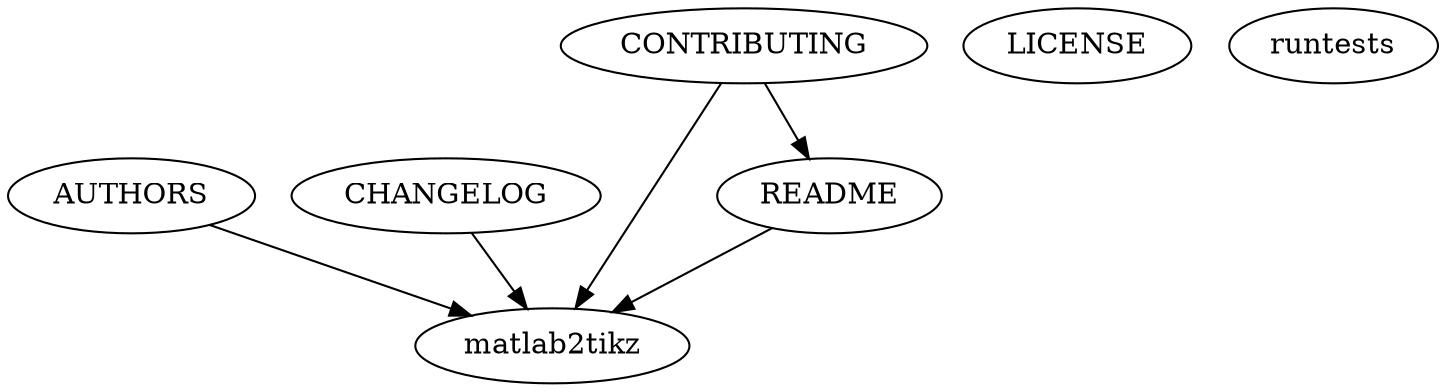 /* Created by mdot for Matlab */
digraph m2html {
  AUTHORS -> matlab2tikz;
  CHANGELOG -> matlab2tikz;
  CONTRIBUTING -> README;
  CONTRIBUTING -> matlab2tikz;
  README -> matlab2tikz;

  AUTHORS [URL="AUTHORS.html"];
  CHANGELOG [URL="CHANGELOG.html"];
  CONTRIBUTING [URL="CONTRIBUTING.html"];
  LICENSE [URL="LICENSE.html"];
  README [URL="README.html"];
  matlab2tikz [URL="matlab2tikz.html"];
  runtests [URL="runtests.html"];
}